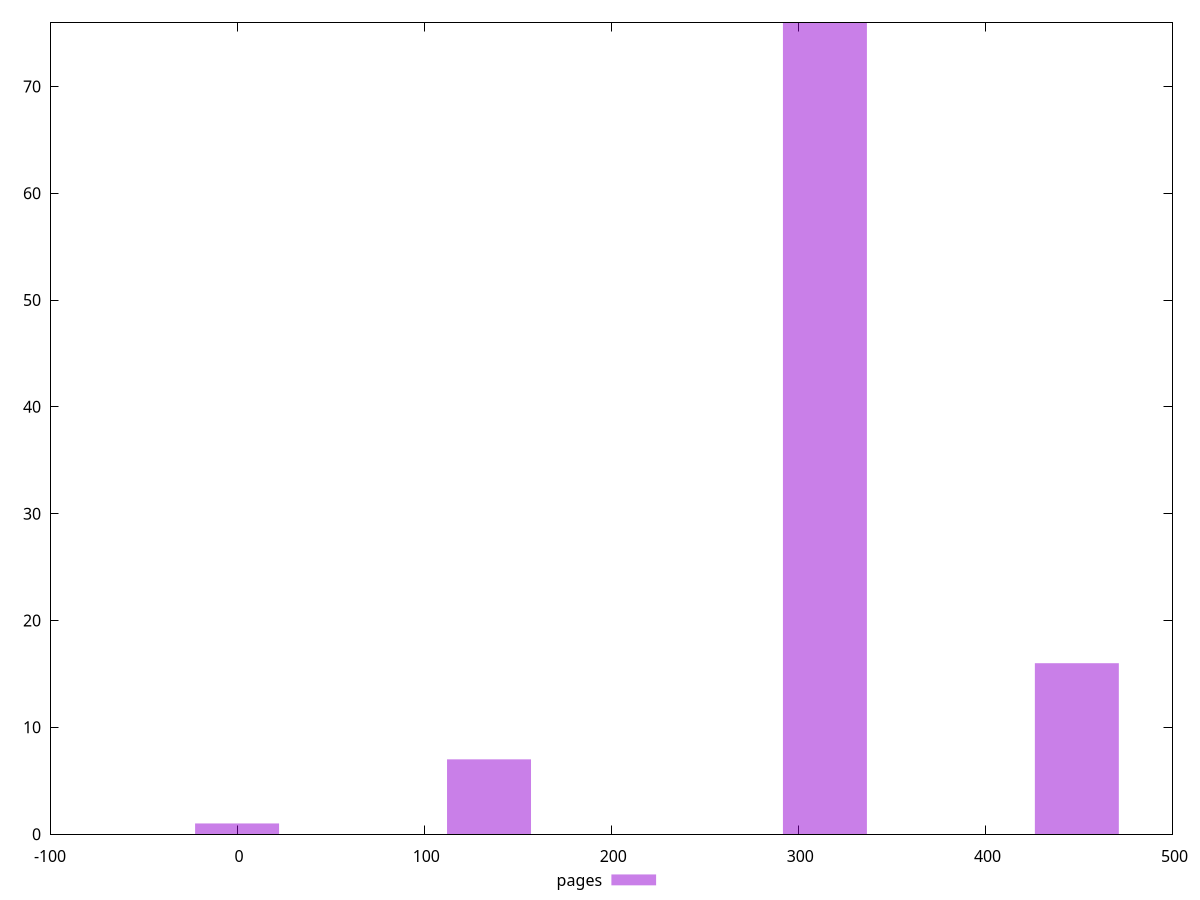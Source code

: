 $_pages <<EOF
0 1
134.66255533372936 7
448.8751844457646 16
314.2126291120352 76
EOF
set key outside below
set terminal pngcairo
set output "report_00004_2020-11-02T20-21-41.718Z/unminified-css/pages//raw_hist.png"
set yrange [0:76]
set boxwidth 44.88751844457646
set style fill transparent solid 0.5 noborder
plot $_pages title "pages" with boxes ,